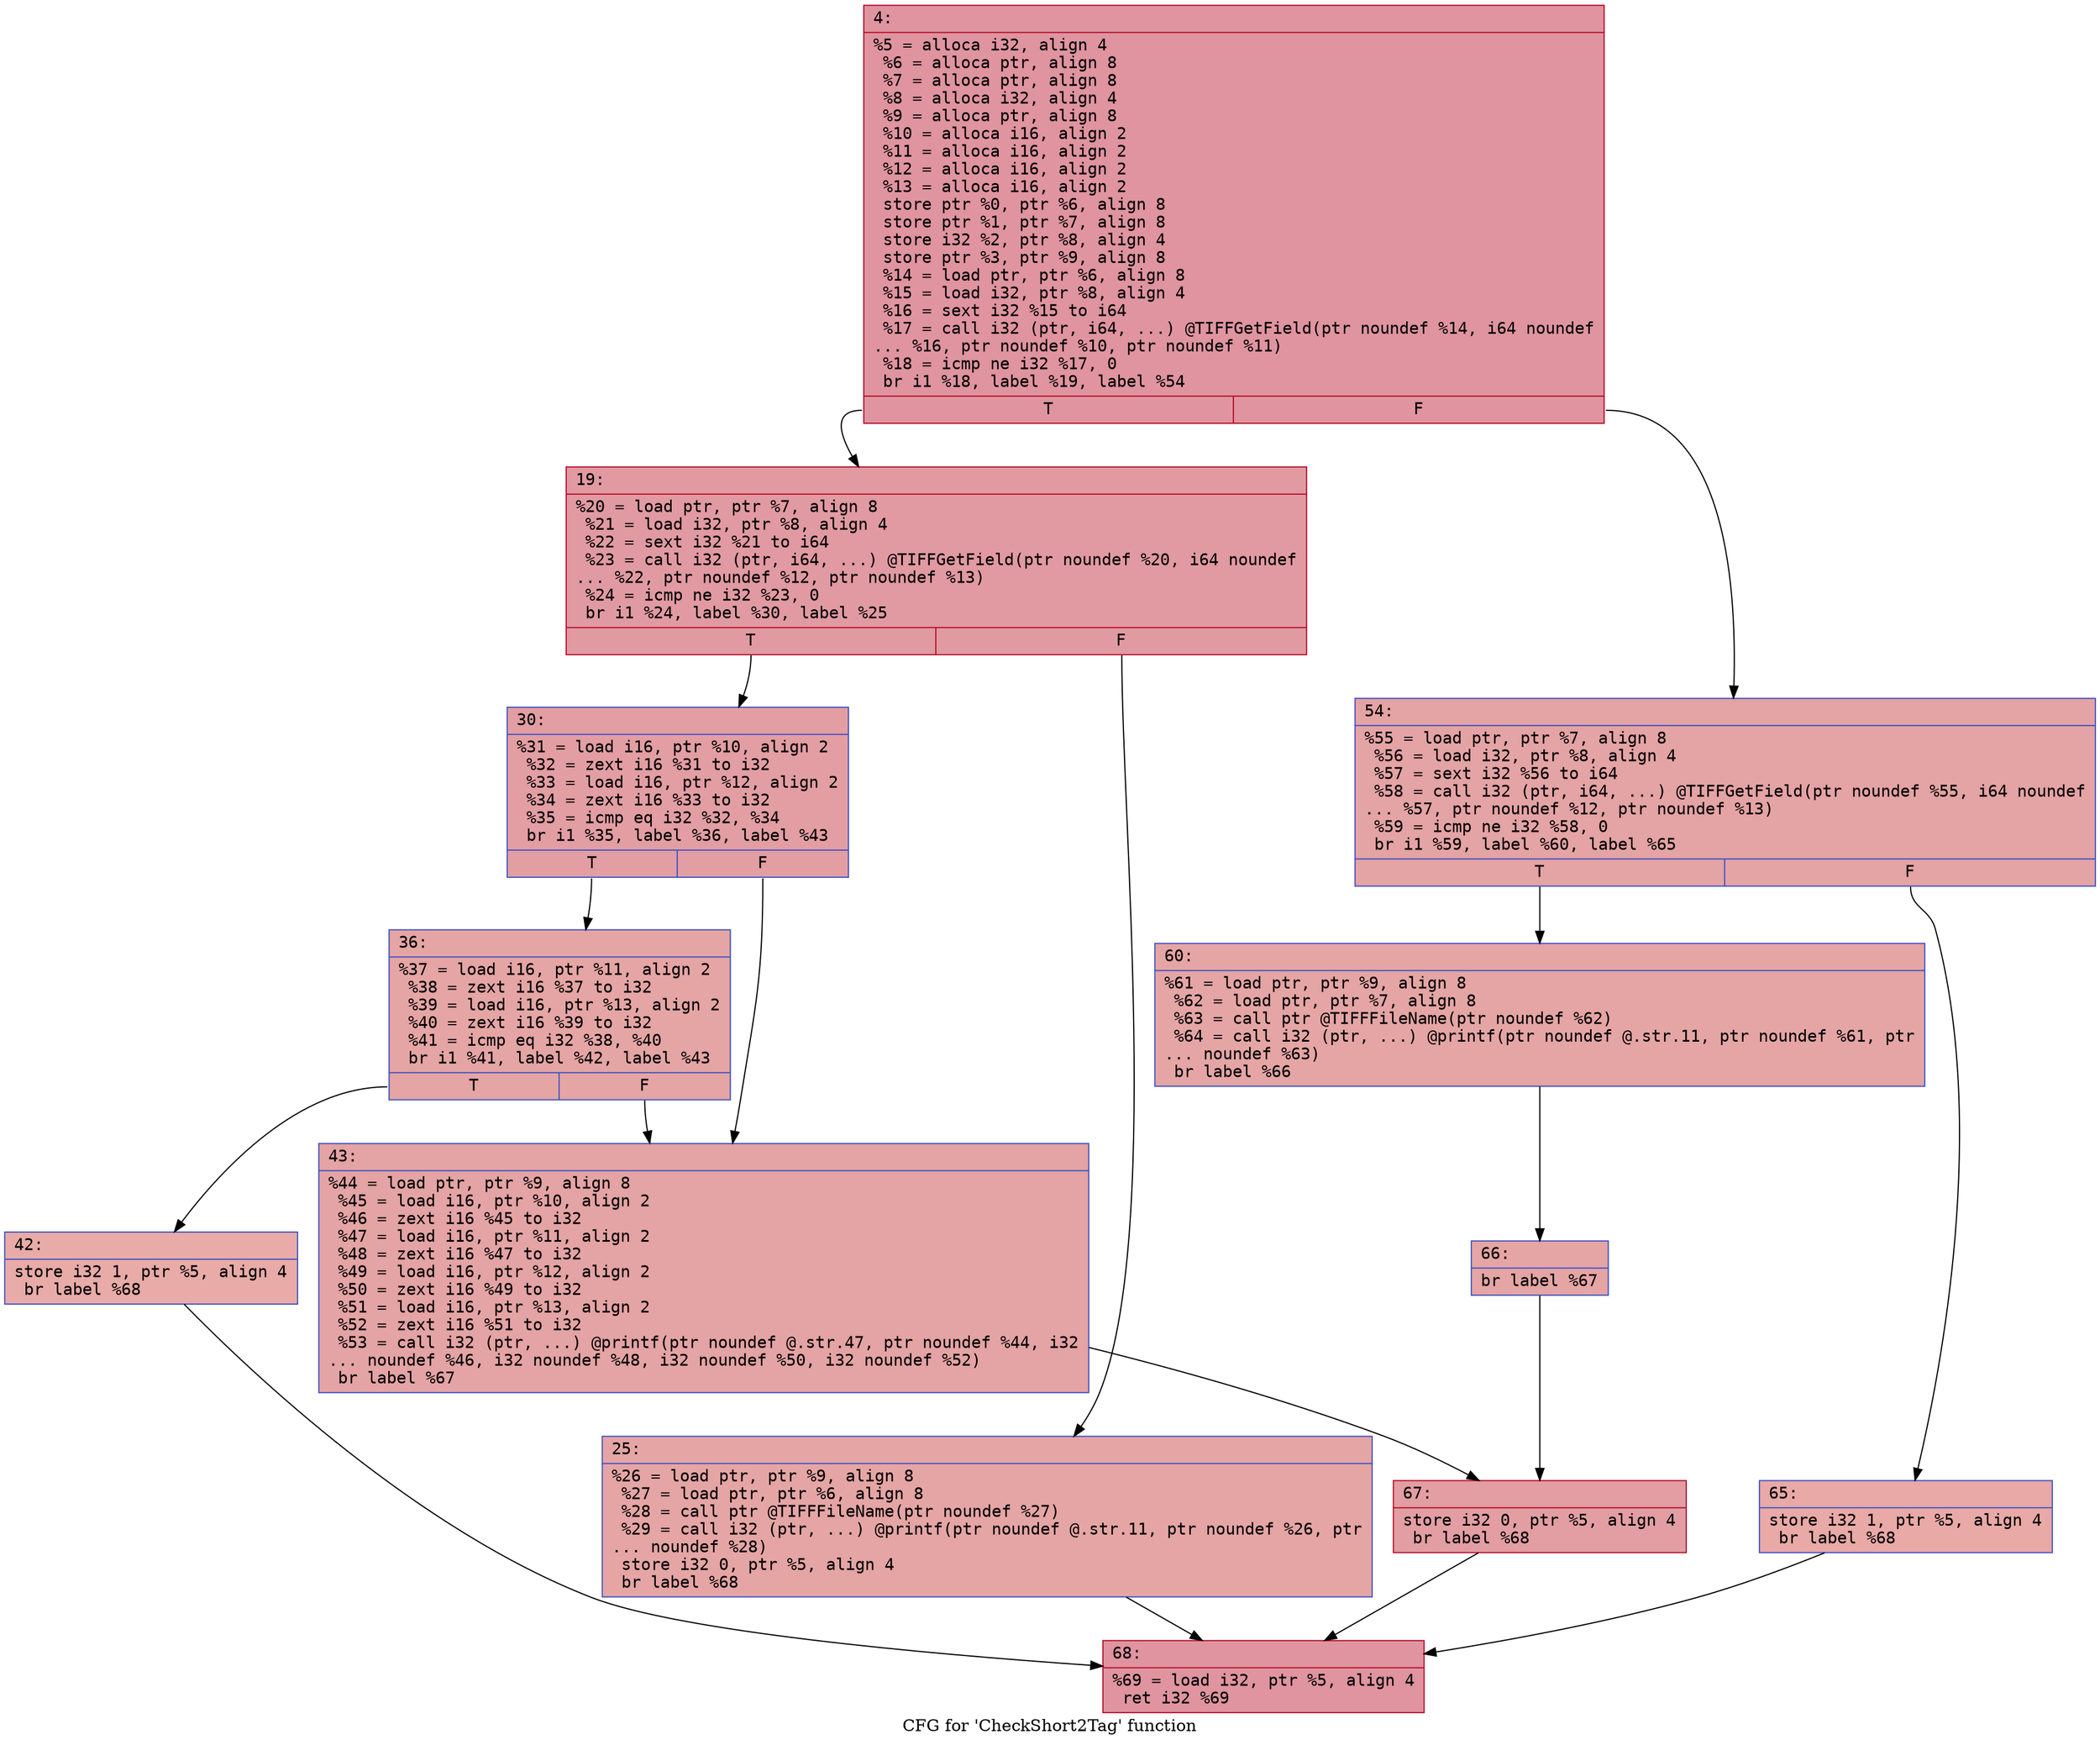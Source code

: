 digraph "CFG for 'CheckShort2Tag' function" {
	label="CFG for 'CheckShort2Tag' function";

	Node0x6000005f5180 [shape=record,color="#b70d28ff", style=filled, fillcolor="#b70d2870" fontname="Courier",label="{4:\l|  %5 = alloca i32, align 4\l  %6 = alloca ptr, align 8\l  %7 = alloca ptr, align 8\l  %8 = alloca i32, align 4\l  %9 = alloca ptr, align 8\l  %10 = alloca i16, align 2\l  %11 = alloca i16, align 2\l  %12 = alloca i16, align 2\l  %13 = alloca i16, align 2\l  store ptr %0, ptr %6, align 8\l  store ptr %1, ptr %7, align 8\l  store i32 %2, ptr %8, align 4\l  store ptr %3, ptr %9, align 8\l  %14 = load ptr, ptr %6, align 8\l  %15 = load i32, ptr %8, align 4\l  %16 = sext i32 %15 to i64\l  %17 = call i32 (ptr, i64, ...) @TIFFGetField(ptr noundef %14, i64 noundef\l... %16, ptr noundef %10, ptr noundef %11)\l  %18 = icmp ne i32 %17, 0\l  br i1 %18, label %19, label %54\l|{<s0>T|<s1>F}}"];
	Node0x6000005f5180:s0 -> Node0x6000005f51d0[tooltip="4 -> 19\nProbability 62.50%" ];
	Node0x6000005f5180:s1 -> Node0x6000005f53b0[tooltip="4 -> 54\nProbability 37.50%" ];
	Node0x6000005f51d0 [shape=record,color="#b70d28ff", style=filled, fillcolor="#bb1b2c70" fontname="Courier",label="{19:\l|  %20 = load ptr, ptr %7, align 8\l  %21 = load i32, ptr %8, align 4\l  %22 = sext i32 %21 to i64\l  %23 = call i32 (ptr, i64, ...) @TIFFGetField(ptr noundef %20, i64 noundef\l... %22, ptr noundef %12, ptr noundef %13)\l  %24 = icmp ne i32 %23, 0\l  br i1 %24, label %30, label %25\l|{<s0>T|<s1>F}}"];
	Node0x6000005f51d0:s0 -> Node0x6000005f5270[tooltip="19 -> 30\nProbability 62.50%" ];
	Node0x6000005f51d0:s1 -> Node0x6000005f5220[tooltip="19 -> 25\nProbability 37.50%" ];
	Node0x6000005f5220 [shape=record,color="#3d50c3ff", style=filled, fillcolor="#c5333470" fontname="Courier",label="{25:\l|  %26 = load ptr, ptr %9, align 8\l  %27 = load ptr, ptr %6, align 8\l  %28 = call ptr @TIFFFileName(ptr noundef %27)\l  %29 = call i32 (ptr, ...) @printf(ptr noundef @.str.11, ptr noundef %26, ptr\l... noundef %28)\l  store i32 0, ptr %5, align 4\l  br label %68\l}"];
	Node0x6000005f5220 -> Node0x6000005f5540[tooltip="25 -> 68\nProbability 100.00%" ];
	Node0x6000005f5270 [shape=record,color="#3d50c3ff", style=filled, fillcolor="#be242e70" fontname="Courier",label="{30:\l|  %31 = load i16, ptr %10, align 2\l  %32 = zext i16 %31 to i32\l  %33 = load i16, ptr %12, align 2\l  %34 = zext i16 %33 to i32\l  %35 = icmp eq i32 %32, %34\l  br i1 %35, label %36, label %43\l|{<s0>T|<s1>F}}"];
	Node0x6000005f5270:s0 -> Node0x6000005f52c0[tooltip="30 -> 36\nProbability 50.00%" ];
	Node0x6000005f5270:s1 -> Node0x6000005f5360[tooltip="30 -> 43\nProbability 50.00%" ];
	Node0x6000005f52c0 [shape=record,color="#3d50c3ff", style=filled, fillcolor="#c5333470" fontname="Courier",label="{36:\l|  %37 = load i16, ptr %11, align 2\l  %38 = zext i16 %37 to i32\l  %39 = load i16, ptr %13, align 2\l  %40 = zext i16 %39 to i32\l  %41 = icmp eq i32 %38, %40\l  br i1 %41, label %42, label %43\l|{<s0>T|<s1>F}}"];
	Node0x6000005f52c0:s0 -> Node0x6000005f5310[tooltip="36 -> 42\nProbability 50.00%" ];
	Node0x6000005f52c0:s1 -> Node0x6000005f5360[tooltip="36 -> 43\nProbability 50.00%" ];
	Node0x6000005f5310 [shape=record,color="#3d50c3ff", style=filled, fillcolor="#cc403a70" fontname="Courier",label="{42:\l|  store i32 1, ptr %5, align 4\l  br label %68\l}"];
	Node0x6000005f5310 -> Node0x6000005f5540[tooltip="42 -> 68\nProbability 100.00%" ];
	Node0x6000005f5360 [shape=record,color="#3d50c3ff", style=filled, fillcolor="#c32e3170" fontname="Courier",label="{43:\l|  %44 = load ptr, ptr %9, align 8\l  %45 = load i16, ptr %10, align 2\l  %46 = zext i16 %45 to i32\l  %47 = load i16, ptr %11, align 2\l  %48 = zext i16 %47 to i32\l  %49 = load i16, ptr %12, align 2\l  %50 = zext i16 %49 to i32\l  %51 = load i16, ptr %13, align 2\l  %52 = zext i16 %51 to i32\l  %53 = call i32 (ptr, ...) @printf(ptr noundef @.str.47, ptr noundef %44, i32\l... noundef %46, i32 noundef %48, i32 noundef %50, i32 noundef %52)\l  br label %67\l}"];
	Node0x6000005f5360 -> Node0x6000005f54f0[tooltip="43 -> 67\nProbability 100.00%" ];
	Node0x6000005f53b0 [shape=record,color="#3d50c3ff", style=filled, fillcolor="#c32e3170" fontname="Courier",label="{54:\l|  %55 = load ptr, ptr %7, align 8\l  %56 = load i32, ptr %8, align 4\l  %57 = sext i32 %56 to i64\l  %58 = call i32 (ptr, i64, ...) @TIFFGetField(ptr noundef %55, i64 noundef\l... %57, ptr noundef %12, ptr noundef %13)\l  %59 = icmp ne i32 %58, 0\l  br i1 %59, label %60, label %65\l|{<s0>T|<s1>F}}"];
	Node0x6000005f53b0:s0 -> Node0x6000005f5400[tooltip="54 -> 60\nProbability 62.50%" ];
	Node0x6000005f53b0:s1 -> Node0x6000005f5450[tooltip="54 -> 65\nProbability 37.50%" ];
	Node0x6000005f5400 [shape=record,color="#3d50c3ff", style=filled, fillcolor="#c5333470" fontname="Courier",label="{60:\l|  %61 = load ptr, ptr %9, align 8\l  %62 = load ptr, ptr %7, align 8\l  %63 = call ptr @TIFFFileName(ptr noundef %62)\l  %64 = call i32 (ptr, ...) @printf(ptr noundef @.str.11, ptr noundef %61, ptr\l... noundef %63)\l  br label %66\l}"];
	Node0x6000005f5400 -> Node0x6000005f54a0[tooltip="60 -> 66\nProbability 100.00%" ];
	Node0x6000005f5450 [shape=record,color="#3d50c3ff", style=filled, fillcolor="#ca3b3770" fontname="Courier",label="{65:\l|  store i32 1, ptr %5, align 4\l  br label %68\l}"];
	Node0x6000005f5450 -> Node0x6000005f5540[tooltip="65 -> 68\nProbability 100.00%" ];
	Node0x6000005f54a0 [shape=record,color="#3d50c3ff", style=filled, fillcolor="#c5333470" fontname="Courier",label="{66:\l|  br label %67\l}"];
	Node0x6000005f54a0 -> Node0x6000005f54f0[tooltip="66 -> 67\nProbability 100.00%" ];
	Node0x6000005f54f0 [shape=record,color="#b70d28ff", style=filled, fillcolor="#be242e70" fontname="Courier",label="{67:\l|  store i32 0, ptr %5, align 4\l  br label %68\l}"];
	Node0x6000005f54f0 -> Node0x6000005f5540[tooltip="67 -> 68\nProbability 100.00%" ];
	Node0x6000005f5540 [shape=record,color="#b70d28ff", style=filled, fillcolor="#b70d2870" fontname="Courier",label="{68:\l|  %69 = load i32, ptr %5, align 4\l  ret i32 %69\l}"];
}
